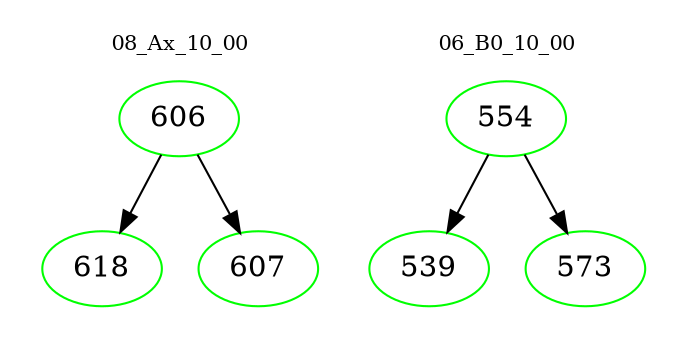 digraph{
subgraph cluster_0 {
color = white
label = "08_Ax_10_00";
fontsize=10;
T0_606 [label="606", color="green"]
T0_606 -> T0_618 [color="black"]
T0_618 [label="618", color="green"]
T0_606 -> T0_607 [color="black"]
T0_607 [label="607", color="green"]
}
subgraph cluster_1 {
color = white
label = "06_B0_10_00";
fontsize=10;
T1_554 [label="554", color="green"]
T1_554 -> T1_539 [color="black"]
T1_539 [label="539", color="green"]
T1_554 -> T1_573 [color="black"]
T1_573 [label="573", color="green"]
}
}
